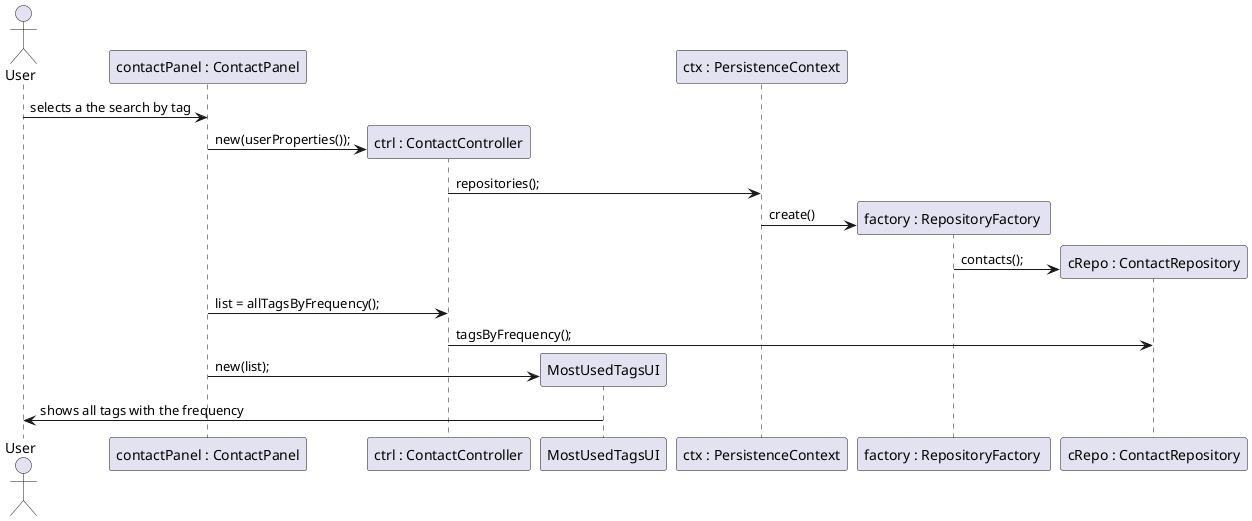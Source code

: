 @startuml us_core_10_1_3_3_design.png
actor User as u
    participant "contactPanel : ContactPanel" as cp
	participant "ctrl : ContactController" as ctrl
	participant "MostUsedTagsUI" as ui
	participant "ctx : PersistenceContext" as ctx
	participant "factory : RepositoryFactory " as fac
	participant "cRepo : ContactRepository" as cRepo

	u -> cp : selects a the search by tag
	
	create ctrl
	cp -> ctrl : new(userProperties());
	
	ctrl -> ctx : repositories();
	
	create fac
	ctx -> fac : create()

	create cRepo
	fac -> cRepo : contacts();
	
	cp -> ctrl : list = allTagsByFrequency();
	ctrl -> cRepo : tagsByFrequency();
	
    create ui
    cp -> ui : new(list);
	
	ui -> u : shows all tags with the frequency

@enduml